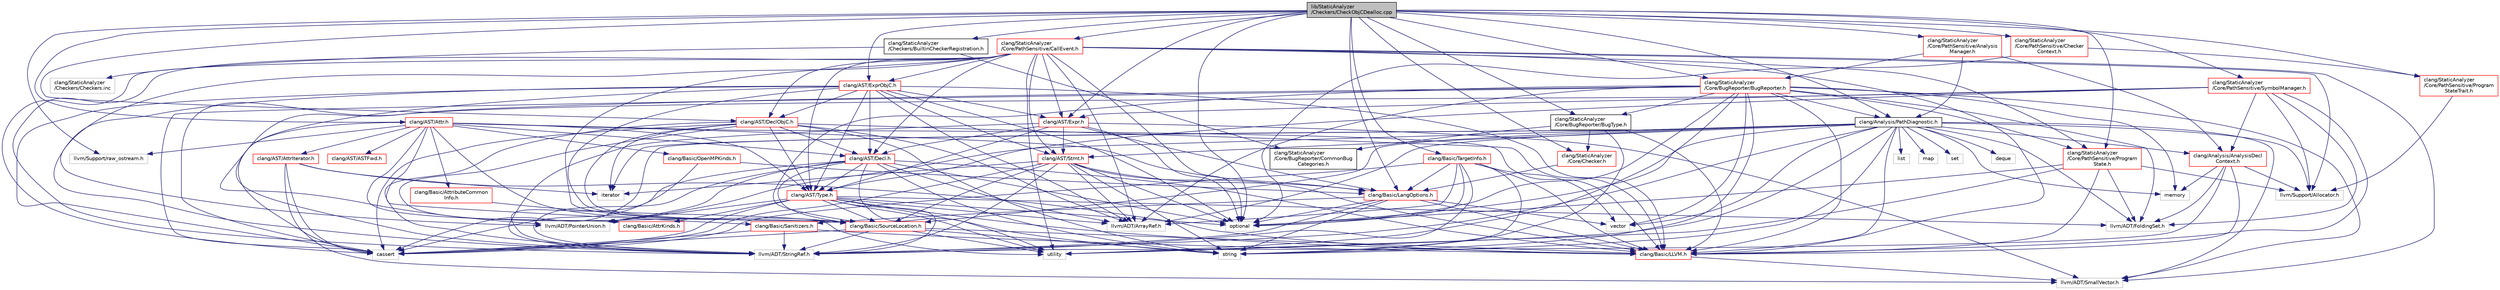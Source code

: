 digraph "lib/StaticAnalyzer/Checkers/CheckObjCDealloc.cpp"
{
 // LATEX_PDF_SIZE
  bgcolor="transparent";
  edge [fontname="Helvetica",fontsize="10",labelfontname="Helvetica",labelfontsize="10"];
  node [fontname="Helvetica",fontsize="10",shape=record];
  Node1 [label="lib/StaticAnalyzer\l/Checkers/CheckObjCDealloc.cpp",height=0.2,width=0.4,color="black", fillcolor="grey75", style="filled", fontcolor="black",tooltip=" "];
  Node1 -> Node2 [color="midnightblue",fontsize="10",style="solid",fontname="Helvetica"];
  Node2 [label="clang/StaticAnalyzer\l/Checkers/BuiltinCheckerRegistration.h",height=0.2,width=0.4,color="black",URL="$BuiltinCheckerRegistration_8h.html",tooltip=" "];
  Node2 -> Node3 [color="midnightblue",fontsize="10",style="solid",fontname="Helvetica"];
  Node3 [label="clang/StaticAnalyzer\l/Core/BugReporter/CommonBug\lCategories.h",height=0.2,width=0.4,color="black",URL="$CommonBugCategories_8h.html",tooltip=" "];
  Node2 -> Node4 [color="midnightblue",fontsize="10",style="solid",fontname="Helvetica"];
  Node4 [label="clang/StaticAnalyzer\l/Checkers/Checkers.inc",height=0.2,width=0.4,color="grey75",tooltip=" "];
  Node1 -> Node5 [color="midnightblue",fontsize="10",style="solid",fontname="Helvetica"];
  Node5 [label="clang/Analysis/PathDiagnostic.h",height=0.2,width=0.4,color="black",URL="$PathDiagnostic_8h.html",tooltip=" "];
  Node5 -> Node6 [color="midnightblue",fontsize="10",style="solid",fontname="Helvetica"];
  Node6 [label="clang/AST/Stmt.h",height=0.2,width=0.4,color="red",URL="$Stmt_8h.html",tooltip=" "];
  Node6 -> Node20 [color="midnightblue",fontsize="10",style="solid",fontname="Helvetica"];
  Node20 [label="clang/Basic/LLVM.h",height=0.2,width=0.4,color="red",URL="$LLVM_8h.html",tooltip=" "];
  Node20 -> Node22 [color="midnightblue",fontsize="10",style="solid",fontname="Helvetica"];
  Node22 [label="llvm/ADT/SmallVector.h",height=0.2,width=0.4,color="grey75",tooltip=" "];
  Node6 -> Node40 [color="midnightblue",fontsize="10",style="solid",fontname="Helvetica"];
  Node40 [label="clang/Basic/LangOptions.h",height=0.2,width=0.4,color="red",URL="$LangOptions_8h.html",tooltip=" "];
  Node40 -> Node20 [color="midnightblue",fontsize="10",style="solid",fontname="Helvetica"];
  Node40 -> Node49 [color="midnightblue",fontsize="10",style="solid",fontname="Helvetica"];
  Node49 [label="clang/Basic/Sanitizers.h",height=0.2,width=0.4,color="red",URL="$Sanitizers_8h.html",tooltip=" "];
  Node49 -> Node20 [color="midnightblue",fontsize="10",style="solid",fontname="Helvetica"];
  Node49 -> Node24 [color="midnightblue",fontsize="10",style="solid",fontname="Helvetica"];
  Node24 [label="llvm/ADT/StringRef.h",height=0.2,width=0.4,color="grey75",tooltip=" "];
  Node49 -> Node9 [color="midnightblue",fontsize="10",style="solid",fontname="Helvetica"];
  Node9 [label="cassert",height=0.2,width=0.4,color="grey75",tooltip=" "];
  Node40 -> Node24 [color="midnightblue",fontsize="10",style="solid",fontname="Helvetica"];
  Node40 -> Node25 [color="midnightblue",fontsize="10",style="solid",fontname="Helvetica"];
  Node25 [label="optional",height=0.2,width=0.4,color="grey75",tooltip=" "];
  Node40 -> Node38 [color="midnightblue",fontsize="10",style="solid",fontname="Helvetica"];
  Node38 [label="string",height=0.2,width=0.4,color="grey75",tooltip=" "];
  Node40 -> Node26 [color="midnightblue",fontsize="10",style="solid",fontname="Helvetica"];
  Node26 [label="vector",height=0.2,width=0.4,color="grey75",tooltip=" "];
  Node6 -> Node60 [color="midnightblue",fontsize="10",style="solid",fontname="Helvetica"];
  Node60 [label="clang/Basic/SourceLocation.h",height=0.2,width=0.4,color="red",URL="$SourceLocation_8h.html",tooltip=" "];
  Node60 -> Node20 [color="midnightblue",fontsize="10",style="solid",fontname="Helvetica"];
  Node60 -> Node24 [color="midnightblue",fontsize="10",style="solid",fontname="Helvetica"];
  Node60 -> Node9 [color="midnightblue",fontsize="10",style="solid",fontname="Helvetica"];
  Node60 -> Node38 [color="midnightblue",fontsize="10",style="solid",fontname="Helvetica"];
  Node60 -> Node39 [color="midnightblue",fontsize="10",style="solid",fontname="Helvetica"];
  Node39 [label="utility",height=0.2,width=0.4,color="grey75",tooltip=" "];
  Node6 -> Node66 [color="midnightblue",fontsize="10",style="solid",fontname="Helvetica"];
  Node66 [label="llvm/ADT/ArrayRef.h",height=0.2,width=0.4,color="grey75",tooltip=" "];
  Node6 -> Node24 [color="midnightblue",fontsize="10",style="solid",fontname="Helvetica"];
  Node6 -> Node9 [color="midnightblue",fontsize="10",style="solid",fontname="Helvetica"];
  Node6 -> Node16 [color="midnightblue",fontsize="10",style="solid",fontname="Helvetica"];
  Node16 [label="iterator",height=0.2,width=0.4,color="grey75",tooltip=" "];
  Node6 -> Node25 [color="midnightblue",fontsize="10",style="solid",fontname="Helvetica"];
  Node6 -> Node38 [color="midnightblue",fontsize="10",style="solid",fontname="Helvetica"];
  Node5 -> Node72 [color="midnightblue",fontsize="10",style="solid",fontname="Helvetica"];
  Node72 [label="clang/Analysis/AnalysisDecl\lContext.h",height=0.2,width=0.4,color="red",URL="$AnalysisDeclContext_8h.html",tooltip=" "];
  Node72 -> Node20 [color="midnightblue",fontsize="10",style="solid",fontname="Helvetica"];
  Node72 -> Node88 [color="midnightblue",fontsize="10",style="solid",fontname="Helvetica"];
  Node88 [label="llvm/ADT/FoldingSet.h",height=0.2,width=0.4,color="grey75",tooltip=" "];
  Node72 -> Node24 [color="midnightblue",fontsize="10",style="solid",fontname="Helvetica"];
  Node72 -> Node34 [color="midnightblue",fontsize="10",style="solid",fontname="Helvetica"];
  Node34 [label="llvm/Support/Allocator.h",height=0.2,width=0.4,color="grey75",tooltip=" "];
  Node72 -> Node87 [color="midnightblue",fontsize="10",style="solid",fontname="Helvetica"];
  Node87 [label="memory",height=0.2,width=0.4,color="grey75",tooltip=" "];
  Node5 -> Node20 [color="midnightblue",fontsize="10",style="solid",fontname="Helvetica"];
  Node5 -> Node60 [color="midnightblue",fontsize="10",style="solid",fontname="Helvetica"];
  Node5 -> Node66 [color="midnightblue",fontsize="10",style="solid",fontname="Helvetica"];
  Node5 -> Node88 [color="midnightblue",fontsize="10",style="solid",fontname="Helvetica"];
  Node5 -> Node91 [color="midnightblue",fontsize="10",style="solid",fontname="Helvetica"];
  Node91 [label="llvm/ADT/PointerUnion.h",height=0.2,width=0.4,color="grey75",tooltip=" "];
  Node5 -> Node22 [color="midnightblue",fontsize="10",style="solid",fontname="Helvetica"];
  Node5 -> Node24 [color="midnightblue",fontsize="10",style="solid",fontname="Helvetica"];
  Node5 -> Node34 [color="midnightblue",fontsize="10",style="solid",fontname="Helvetica"];
  Node5 -> Node9 [color="midnightblue",fontsize="10",style="solid",fontname="Helvetica"];
  Node5 -> Node184 [color="midnightblue",fontsize="10",style="solid",fontname="Helvetica"];
  Node184 [label="deque",height=0.2,width=0.4,color="grey75",tooltip=" "];
  Node5 -> Node16 [color="midnightblue",fontsize="10",style="solid",fontname="Helvetica"];
  Node5 -> Node86 [color="midnightblue",fontsize="10",style="solid",fontname="Helvetica"];
  Node86 [label="list",height=0.2,width=0.4,color="grey75",tooltip=" "];
  Node5 -> Node53 [color="midnightblue",fontsize="10",style="solid",fontname="Helvetica"];
  Node53 [label="map",height=0.2,width=0.4,color="grey75",tooltip=" "];
  Node5 -> Node87 [color="midnightblue",fontsize="10",style="solid",fontname="Helvetica"];
  Node5 -> Node25 [color="midnightblue",fontsize="10",style="solid",fontname="Helvetica"];
  Node5 -> Node185 [color="midnightblue",fontsize="10",style="solid",fontname="Helvetica"];
  Node185 [label="set",height=0.2,width=0.4,color="grey75",tooltip=" "];
  Node5 -> Node38 [color="midnightblue",fontsize="10",style="solid",fontname="Helvetica"];
  Node5 -> Node39 [color="midnightblue",fontsize="10",style="solid",fontname="Helvetica"];
  Node5 -> Node26 [color="midnightblue",fontsize="10",style="solid",fontname="Helvetica"];
  Node1 -> Node186 [color="midnightblue",fontsize="10",style="solid",fontname="Helvetica"];
  Node186 [label="clang/AST/Attr.h",height=0.2,width=0.4,color="red",URL="$Attr_8h.html",tooltip=" "];
  Node186 -> Node152 [color="midnightblue",fontsize="10",style="solid",fontname="Helvetica"];
  Node152 [label="clang/AST/ASTFwd.h",height=0.2,width=0.4,color="red",URL="$ASTFwd_8h.html",tooltip=" "];
  Node186 -> Node76 [color="midnightblue",fontsize="10",style="solid",fontname="Helvetica"];
  Node76 [label="clang/AST/AttrIterator.h",height=0.2,width=0.4,color="red",URL="$AttrIterator_8h.html",tooltip=" "];
  Node76 -> Node20 [color="midnightblue",fontsize="10",style="solid",fontname="Helvetica"];
  Node76 -> Node22 [color="midnightblue",fontsize="10",style="solid",fontname="Helvetica"];
  Node76 -> Node9 [color="midnightblue",fontsize="10",style="solid",fontname="Helvetica"];
  Node76 -> Node16 [color="midnightblue",fontsize="10",style="solid",fontname="Helvetica"];
  Node186 -> Node124 [color="midnightblue",fontsize="10",style="solid",fontname="Helvetica"];
  Node124 [label="clang/AST/Decl.h",height=0.2,width=0.4,color="red",URL="$Decl_8h.html",tooltip=" "];
  Node124 -> Node78 [color="midnightblue",fontsize="10",style="solid",fontname="Helvetica"];
  Node78 [label="clang/AST/Type.h",height=0.2,width=0.4,color="red",URL="$Type_8h.html",tooltip=" "];
  Node78 -> Node93 [color="midnightblue",fontsize="10",style="solid",fontname="Helvetica"];
  Node93 [label="clang/Basic/AttrKinds.h",height=0.2,width=0.4,color="red",URL="$AttrKinds_8h.html",tooltip=" "];
  Node78 -> Node20 [color="midnightblue",fontsize="10",style="solid",fontname="Helvetica"];
  Node78 -> Node60 [color="midnightblue",fontsize="10",style="solid",fontname="Helvetica"];
  Node78 -> Node66 [color="midnightblue",fontsize="10",style="solid",fontname="Helvetica"];
  Node78 -> Node88 [color="midnightblue",fontsize="10",style="solid",fontname="Helvetica"];
  Node78 -> Node91 [color="midnightblue",fontsize="10",style="solid",fontname="Helvetica"];
  Node78 -> Node24 [color="midnightblue",fontsize="10",style="solid",fontname="Helvetica"];
  Node78 -> Node9 [color="midnightblue",fontsize="10",style="solid",fontname="Helvetica"];
  Node78 -> Node25 [color="midnightblue",fontsize="10",style="solid",fontname="Helvetica"];
  Node78 -> Node38 [color="midnightblue",fontsize="10",style="solid",fontname="Helvetica"];
  Node78 -> Node39 [color="midnightblue",fontsize="10",style="solid",fontname="Helvetica"];
  Node124 -> Node20 [color="midnightblue",fontsize="10",style="solid",fontname="Helvetica"];
  Node124 -> Node60 [color="midnightblue",fontsize="10",style="solid",fontname="Helvetica"];
  Node124 -> Node66 [color="midnightblue",fontsize="10",style="solid",fontname="Helvetica"];
  Node124 -> Node91 [color="midnightblue",fontsize="10",style="solid",fontname="Helvetica"];
  Node124 -> Node24 [color="midnightblue",fontsize="10",style="solid",fontname="Helvetica"];
  Node124 -> Node9 [color="midnightblue",fontsize="10",style="solid",fontname="Helvetica"];
  Node124 -> Node25 [color="midnightblue",fontsize="10",style="solid",fontname="Helvetica"];
  Node124 -> Node38 [color="midnightblue",fontsize="10",style="solid",fontname="Helvetica"];
  Node124 -> Node39 [color="midnightblue",fontsize="10",style="solid",fontname="Helvetica"];
  Node186 -> Node78 [color="midnightblue",fontsize="10",style="solid",fontname="Helvetica"];
  Node186 -> Node93 [color="midnightblue",fontsize="10",style="solid",fontname="Helvetica"];
  Node186 -> Node187 [color="midnightblue",fontsize="10",style="solid",fontname="Helvetica"];
  Node187 [label="clang/Basic/AttributeCommon\lInfo.h",height=0.2,width=0.4,color="red",URL="$AttributeCommonInfo_8h.html",tooltip=" "];
  Node187 -> Node60 [color="midnightblue",fontsize="10",style="solid",fontname="Helvetica"];
  Node186 -> Node40 [color="midnightblue",fontsize="10",style="solid",fontname="Helvetica"];
  Node186 -> Node20 [color="midnightblue",fontsize="10",style="solid",fontname="Helvetica"];
  Node186 -> Node189 [color="midnightblue",fontsize="10",style="solid",fontname="Helvetica"];
  Node189 [label="clang/Basic/OpenMPKinds.h",height=0.2,width=0.4,color="red",URL="$OpenMPKinds_8h.html",tooltip=" "];
  Node189 -> Node40 [color="midnightblue",fontsize="10",style="solid",fontname="Helvetica"];
  Node189 -> Node24 [color="midnightblue",fontsize="10",style="solid",fontname="Helvetica"];
  Node186 -> Node49 [color="midnightblue",fontsize="10",style="solid",fontname="Helvetica"];
  Node186 -> Node60 [color="midnightblue",fontsize="10",style="solid",fontname="Helvetica"];
  Node186 -> Node75 [color="midnightblue",fontsize="10",style="solid",fontname="Helvetica"];
  Node75 [label="llvm/Support/raw_ostream.h",height=0.2,width=0.4,color="grey75",tooltip=" "];
  Node186 -> Node9 [color="midnightblue",fontsize="10",style="solid",fontname="Helvetica"];
  Node1 -> Node177 [color="midnightblue",fontsize="10",style="solid",fontname="Helvetica"];
  Node177 [label="clang/AST/DeclObjC.h",height=0.2,width=0.4,color="red",URL="$DeclObjC_8h.html",tooltip=" "];
  Node177 -> Node124 [color="midnightblue",fontsize="10",style="solid",fontname="Helvetica"];
  Node177 -> Node78 [color="midnightblue",fontsize="10",style="solid",fontname="Helvetica"];
  Node177 -> Node20 [color="midnightblue",fontsize="10",style="solid",fontname="Helvetica"];
  Node177 -> Node60 [color="midnightblue",fontsize="10",style="solid",fontname="Helvetica"];
  Node177 -> Node66 [color="midnightblue",fontsize="10",style="solid",fontname="Helvetica"];
  Node177 -> Node24 [color="midnightblue",fontsize="10",style="solid",fontname="Helvetica"];
  Node177 -> Node9 [color="midnightblue",fontsize="10",style="solid",fontname="Helvetica"];
  Node177 -> Node16 [color="midnightblue",fontsize="10",style="solid",fontname="Helvetica"];
  Node177 -> Node38 [color="midnightblue",fontsize="10",style="solid",fontname="Helvetica"];
  Node177 -> Node39 [color="midnightblue",fontsize="10",style="solid",fontname="Helvetica"];
  Node1 -> Node117 [color="midnightblue",fontsize="10",style="solid",fontname="Helvetica"];
  Node117 [label="clang/AST/Expr.h",height=0.2,width=0.4,color="red",URL="$Expr_8h.html",tooltip=" "];
  Node117 -> Node124 [color="midnightblue",fontsize="10",style="solid",fontname="Helvetica"];
  Node117 -> Node6 [color="midnightblue",fontsize="10",style="solid",fontname="Helvetica"];
  Node117 -> Node78 [color="midnightblue",fontsize="10",style="solid",fontname="Helvetica"];
  Node117 -> Node40 [color="midnightblue",fontsize="10",style="solid",fontname="Helvetica"];
  Node117 -> Node22 [color="midnightblue",fontsize="10",style="solid",fontname="Helvetica"];
  Node117 -> Node24 [color="midnightblue",fontsize="10",style="solid",fontname="Helvetica"];
  Node117 -> Node25 [color="midnightblue",fontsize="10",style="solid",fontname="Helvetica"];
  Node1 -> Node176 [color="midnightblue",fontsize="10",style="solid",fontname="Helvetica"];
  Node176 [label="clang/AST/ExprObjC.h",height=0.2,width=0.4,color="red",URL="$ExprObjC_8h.html",tooltip=" "];
  Node176 -> Node124 [color="midnightblue",fontsize="10",style="solid",fontname="Helvetica"];
  Node176 -> Node177 [color="midnightblue",fontsize="10",style="solid",fontname="Helvetica"];
  Node176 -> Node117 [color="midnightblue",fontsize="10",style="solid",fontname="Helvetica"];
  Node176 -> Node6 [color="midnightblue",fontsize="10",style="solid",fontname="Helvetica"];
  Node176 -> Node78 [color="midnightblue",fontsize="10",style="solid",fontname="Helvetica"];
  Node176 -> Node20 [color="midnightblue",fontsize="10",style="solid",fontname="Helvetica"];
  Node176 -> Node60 [color="midnightblue",fontsize="10",style="solid",fontname="Helvetica"];
  Node176 -> Node66 [color="midnightblue",fontsize="10",style="solid",fontname="Helvetica"];
  Node176 -> Node91 [color="midnightblue",fontsize="10",style="solid",fontname="Helvetica"];
  Node176 -> Node24 [color="midnightblue",fontsize="10",style="solid",fontname="Helvetica"];
  Node176 -> Node9 [color="midnightblue",fontsize="10",style="solid",fontname="Helvetica"];
  Node176 -> Node25 [color="midnightblue",fontsize="10",style="solid",fontname="Helvetica"];
  Node1 -> Node40 [color="midnightblue",fontsize="10",style="solid",fontname="Helvetica"];
  Node1 -> Node193 [color="midnightblue",fontsize="10",style="solid",fontname="Helvetica"];
  Node193 [label="clang/Basic/TargetInfo.h",height=0.2,width=0.4,color="red",URL="$include_2clang_2Basic_2TargetInfo_8h.html",tooltip=" "];
  Node193 -> Node20 [color="midnightblue",fontsize="10",style="solid",fontname="Helvetica"];
  Node193 -> Node40 [color="midnightblue",fontsize="10",style="solid",fontname="Helvetica"];
  Node193 -> Node66 [color="midnightblue",fontsize="10",style="solid",fontname="Helvetica"];
  Node193 -> Node24 [color="midnightblue",fontsize="10",style="solid",fontname="Helvetica"];
  Node193 -> Node9 [color="midnightblue",fontsize="10",style="solid",fontname="Helvetica"];
  Node193 -> Node25 [color="midnightblue",fontsize="10",style="solid",fontname="Helvetica"];
  Node193 -> Node38 [color="midnightblue",fontsize="10",style="solid",fontname="Helvetica"];
  Node193 -> Node26 [color="midnightblue",fontsize="10",style="solid",fontname="Helvetica"];
  Node1 -> Node201 [color="midnightblue",fontsize="10",style="solid",fontname="Helvetica"];
  Node201 [label="clang/StaticAnalyzer\l/Core/BugReporter/BugReporter.h",height=0.2,width=0.4,color="red",URL="$BugReporter_8h.html",tooltip=" "];
  Node201 -> Node5 [color="midnightblue",fontsize="10",style="solid",fontname="Helvetica"];
  Node201 -> Node20 [color="midnightblue",fontsize="10",style="solid",fontname="Helvetica"];
  Node201 -> Node60 [color="midnightblue",fontsize="10",style="solid",fontname="Helvetica"];
  Node201 -> Node266 [color="midnightblue",fontsize="10",style="solid",fontname="Helvetica"];
  Node266 [label="clang/StaticAnalyzer\l/Core/BugReporter/BugType.h",height=0.2,width=0.4,color="black",URL="$BugType_8h.html",tooltip=" "];
  Node266 -> Node20 [color="midnightblue",fontsize="10",style="solid",fontname="Helvetica"];
  Node266 -> Node3 [color="midnightblue",fontsize="10",style="solid",fontname="Helvetica"];
  Node266 -> Node267 [color="midnightblue",fontsize="10",style="solid",fontname="Helvetica"];
  Node267 [label="clang/StaticAnalyzer\l/Core/Checker.h",height=0.2,width=0.4,color="red",URL="$Checker_8h.html",tooltip=" "];
  Node267 -> Node40 [color="midnightblue",fontsize="10",style="solid",fontname="Helvetica"];
  Node266 -> Node38 [color="midnightblue",fontsize="10",style="solid",fontname="Helvetica"];
  Node201 -> Node242 [color="midnightblue",fontsize="10",style="solid",fontname="Helvetica"];
  Node242 [label="clang/StaticAnalyzer\l/Core/PathSensitive/Program\lState.h",height=0.2,width=0.4,color="red",URL="$ProgramState_8h.html",tooltip=" "];
  Node242 -> Node20 [color="midnightblue",fontsize="10",style="solid",fontname="Helvetica"];
  Node242 -> Node88 [color="midnightblue",fontsize="10",style="solid",fontname="Helvetica"];
  Node242 -> Node34 [color="midnightblue",fontsize="10",style="solid",fontname="Helvetica"];
  Node242 -> Node25 [color="midnightblue",fontsize="10",style="solid",fontname="Helvetica"];
  Node242 -> Node39 [color="midnightblue",fontsize="10",style="solid",fontname="Helvetica"];
  Node201 -> Node66 [color="midnightblue",fontsize="10",style="solid",fontname="Helvetica"];
  Node201 -> Node88 [color="midnightblue",fontsize="10",style="solid",fontname="Helvetica"];
  Node201 -> Node22 [color="midnightblue",fontsize="10",style="solid",fontname="Helvetica"];
  Node201 -> Node24 [color="midnightblue",fontsize="10",style="solid",fontname="Helvetica"];
  Node201 -> Node9 [color="midnightblue",fontsize="10",style="solid",fontname="Helvetica"];
  Node201 -> Node87 [color="midnightblue",fontsize="10",style="solid",fontname="Helvetica"];
  Node201 -> Node25 [color="midnightblue",fontsize="10",style="solid",fontname="Helvetica"];
  Node201 -> Node38 [color="midnightblue",fontsize="10",style="solid",fontname="Helvetica"];
  Node201 -> Node39 [color="midnightblue",fontsize="10",style="solid",fontname="Helvetica"];
  Node201 -> Node26 [color="midnightblue",fontsize="10",style="solid",fontname="Helvetica"];
  Node1 -> Node266 [color="midnightblue",fontsize="10",style="solid",fontname="Helvetica"];
  Node1 -> Node267 [color="midnightblue",fontsize="10",style="solid",fontname="Helvetica"];
  Node1 -> Node273 [color="midnightblue",fontsize="10",style="solid",fontname="Helvetica"];
  Node273 [label="clang/StaticAnalyzer\l/Core/PathSensitive/Analysis\lManager.h",height=0.2,width=0.4,color="red",URL="$AnalysisManager_8h.html",tooltip=" "];
  Node273 -> Node72 [color="midnightblue",fontsize="10",style="solid",fontname="Helvetica"];
  Node273 -> Node5 [color="midnightblue",fontsize="10",style="solid",fontname="Helvetica"];
  Node273 -> Node201 [color="midnightblue",fontsize="10",style="solid",fontname="Helvetica"];
  Node1 -> Node278 [color="midnightblue",fontsize="10",style="solid",fontname="Helvetica"];
  Node278 [label="clang/StaticAnalyzer\l/Core/PathSensitive/CallEvent.h",height=0.2,width=0.4,color="red",URL="$CallEvent_8h.html",tooltip=" "];
  Node278 -> Node124 [color="midnightblue",fontsize="10",style="solid",fontname="Helvetica"];
  Node278 -> Node177 [color="midnightblue",fontsize="10",style="solid",fontname="Helvetica"];
  Node278 -> Node117 [color="midnightblue",fontsize="10",style="solid",fontname="Helvetica"];
  Node278 -> Node176 [color="midnightblue",fontsize="10",style="solid",fontname="Helvetica"];
  Node278 -> Node6 [color="midnightblue",fontsize="10",style="solid",fontname="Helvetica"];
  Node278 -> Node78 [color="midnightblue",fontsize="10",style="solid",fontname="Helvetica"];
  Node278 -> Node20 [color="midnightblue",fontsize="10",style="solid",fontname="Helvetica"];
  Node278 -> Node60 [color="midnightblue",fontsize="10",style="solid",fontname="Helvetica"];
  Node278 -> Node242 [color="midnightblue",fontsize="10",style="solid",fontname="Helvetica"];
  Node278 -> Node66 [color="midnightblue",fontsize="10",style="solid",fontname="Helvetica"];
  Node278 -> Node91 [color="midnightblue",fontsize="10",style="solid",fontname="Helvetica"];
  Node278 -> Node22 [color="midnightblue",fontsize="10",style="solid",fontname="Helvetica"];
  Node278 -> Node24 [color="midnightblue",fontsize="10",style="solid",fontname="Helvetica"];
  Node278 -> Node34 [color="midnightblue",fontsize="10",style="solid",fontname="Helvetica"];
  Node278 -> Node9 [color="midnightblue",fontsize="10",style="solid",fontname="Helvetica"];
  Node278 -> Node25 [color="midnightblue",fontsize="10",style="solid",fontname="Helvetica"];
  Node278 -> Node39 [color="midnightblue",fontsize="10",style="solid",fontname="Helvetica"];
  Node1 -> Node286 [color="midnightblue",fontsize="10",style="solid",fontname="Helvetica"];
  Node286 [label="clang/StaticAnalyzer\l/Core/PathSensitive/Checker\lContext.h",height=0.2,width=0.4,color="red",URL="$CheckerContext_8h.html",tooltip=" "];
  Node286 -> Node263 [color="midnightblue",fontsize="10",style="solid",fontname="Helvetica"];
  Node263 [label="clang/StaticAnalyzer\l/Core/PathSensitive/Program\lStateTrait.h",height=0.2,width=0.4,color="red",URL="$ProgramStateTrait_8h.html",tooltip=" "];
  Node263 -> Node34 [color="midnightblue",fontsize="10",style="solid",fontname="Helvetica"];
  Node286 -> Node25 [color="midnightblue",fontsize="10",style="solid",fontname="Helvetica"];
  Node1 -> Node242 [color="midnightblue",fontsize="10",style="solid",fontname="Helvetica"];
  Node1 -> Node263 [color="midnightblue",fontsize="10",style="solid",fontname="Helvetica"];
  Node1 -> Node261 [color="midnightblue",fontsize="10",style="solid",fontname="Helvetica"];
  Node261 [label="clang/StaticAnalyzer\l/Core/PathSensitive/SymbolManager.h",height=0.2,width=0.4,color="red",URL="$SymbolManager_8h.html",tooltip=" "];
  Node261 -> Node117 [color="midnightblue",fontsize="10",style="solid",fontname="Helvetica"];
  Node261 -> Node78 [color="midnightblue",fontsize="10",style="solid",fontname="Helvetica"];
  Node261 -> Node72 [color="midnightblue",fontsize="10",style="solid",fontname="Helvetica"];
  Node261 -> Node20 [color="midnightblue",fontsize="10",style="solid",fontname="Helvetica"];
  Node261 -> Node88 [color="midnightblue",fontsize="10",style="solid",fontname="Helvetica"];
  Node261 -> Node34 [color="midnightblue",fontsize="10",style="solid",fontname="Helvetica"];
  Node261 -> Node9 [color="midnightblue",fontsize="10",style="solid",fontname="Helvetica"];
  Node1 -> Node75 [color="midnightblue",fontsize="10",style="solid",fontname="Helvetica"];
  Node1 -> Node25 [color="midnightblue",fontsize="10",style="solid",fontname="Helvetica"];
}
